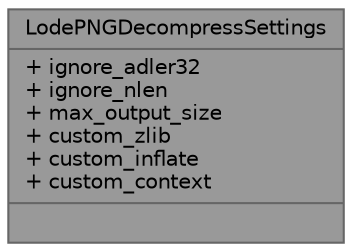 digraph "LodePNGDecompressSettings"
{
 // INTERACTIVE_SVG=YES
 // LATEX_PDF_SIZE
  bgcolor="transparent";
  edge [fontname=Helvetica,fontsize=10,labelfontname=Helvetica,labelfontsize=10];
  node [fontname=Helvetica,fontsize=10,shape=box,height=0.2,width=0.4];
  Node1 [shape=record,label="{LodePNGDecompressSettings\n|+ ignore_adler32\l+ ignore_nlen\l+ max_output_size\l+ custom_zlib\l+ custom_inflate\l+ custom_context\l|}",height=0.2,width=0.4,color="gray40", fillcolor="grey60", style="filled", fontcolor="black",tooltip=" "];
}
